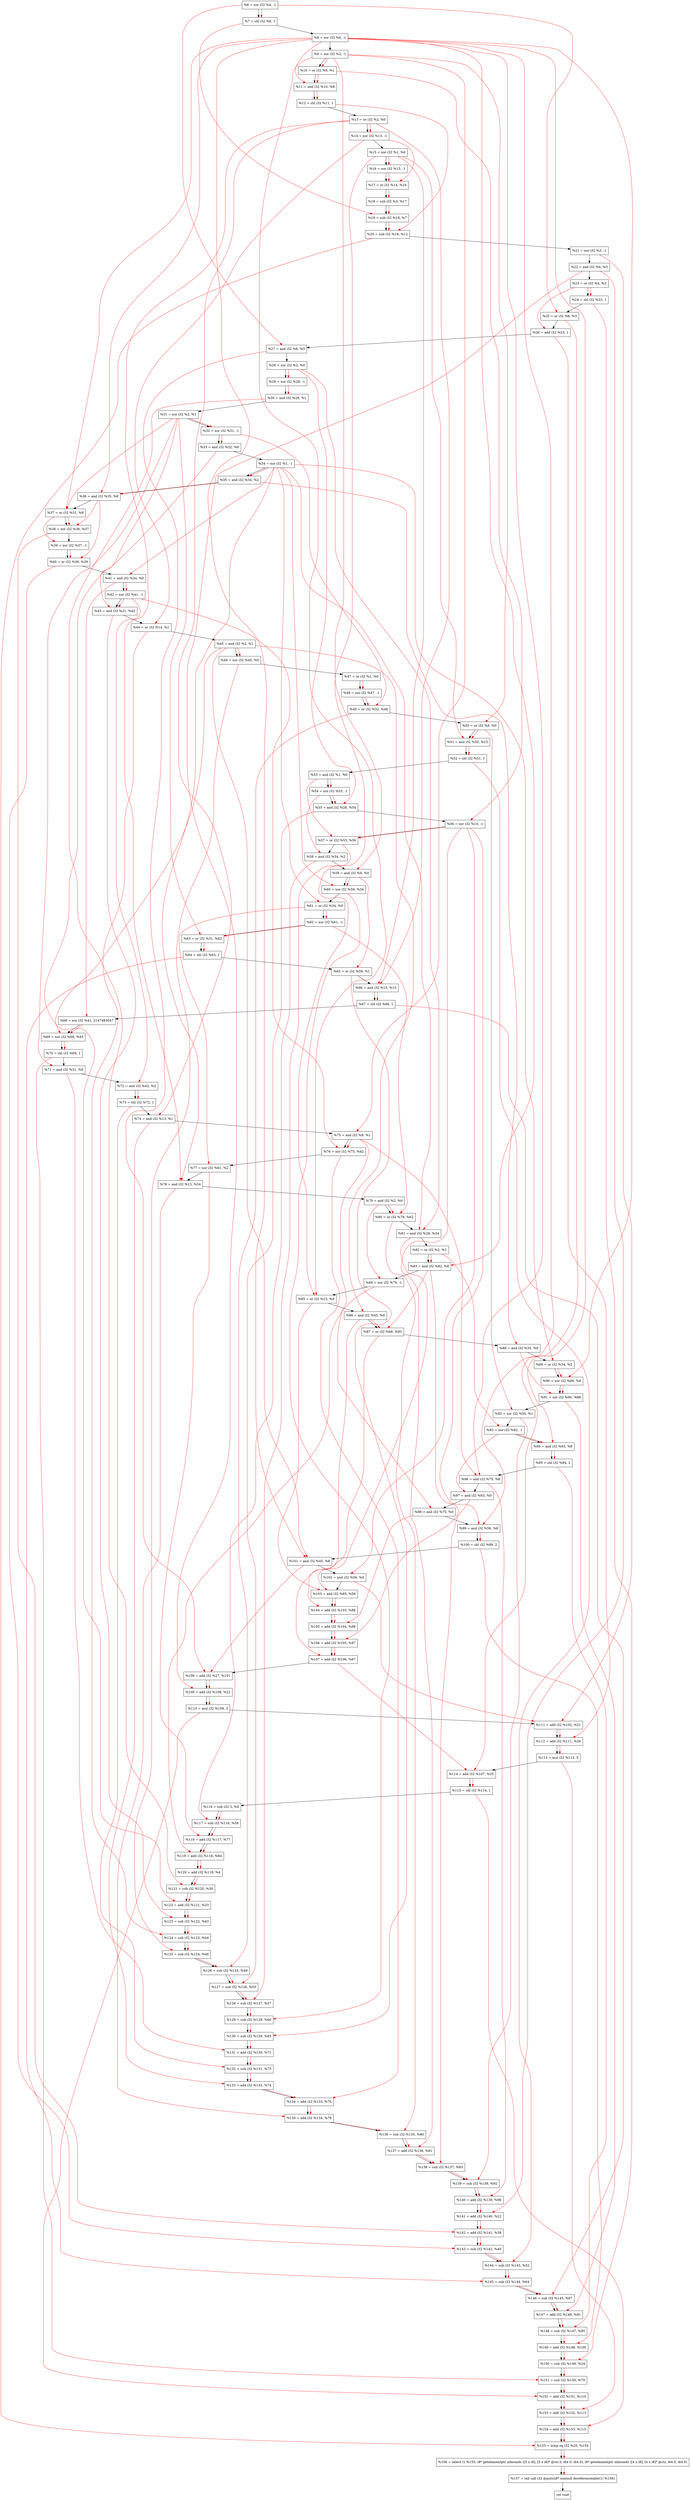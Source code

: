 digraph "DFG for'crackme' function" {
	Node0x1e2b8b0[shape=record, label="  %6 = xor i32 %4, -1"];
	Node0x1e2b950[shape=record, label="  %7 = shl i32 %6, 1"];
	Node0x1e2b9c0[shape=record, label="  %8 = xor i32 %0, -1"];
	Node0x1e2ba30[shape=record, label="  %9 = xor i32 %2, -1"];
	Node0x1e2baa0[shape=record, label="  %10 = or i32 %9, %1"];
	Node0x1e2bb10[shape=record, label="  %11 = and i32 %10, %8"];
	Node0x1e2bb80[shape=record, label="  %12 = shl i32 %11, 1"];
	Node0x1e2bbf0[shape=record, label="  %13 = or i32 %2, %0"];
	Node0x1e2bc60[shape=record, label="  %14 = xor i32 %13, -1"];
	Node0x1e2bcd0[shape=record, label="  %15 = xor i32 %1, %0"];
	Node0x1e2bd40[shape=record, label="  %16 = xor i32 %15, -1"];
	Node0x1e2bdb0[shape=record, label="  %17 = or i32 %14, %16"];
	Node0x1e2be20[shape=record, label="  %18 = sub i32 %3, %17"];
	Node0x1e2be90[shape=record, label="  %19 = sub i32 %18, %7"];
	Node0x1e2bf00[shape=record, label="  %20 = sub i32 %19, %12"];
	Node0x1e2bf70[shape=record, label="  %21 = xor i32 %3, -1"];
	Node0x1e2bfe0[shape=record, label="  %22 = and i32 %4, %3"];
	Node0x1e2c050[shape=record, label="  %23 = or i32 %4, %3"];
	Node0x1e2c0c0[shape=record, label="  %24 = shl i32 %23, 1"];
	Node0x1e2c130[shape=record, label="  %25 = or i32 %6, %3"];
	Node0x1e2c1a0[shape=record, label="  %26 = add i32 %23, 1"];
	Node0x1e2c210[shape=record, label="  %27 = and i32 %6, %3"];
	Node0x1e2c280[shape=record, label="  %28 = xor i32 %2, %0"];
	Node0x1e2c2f0[shape=record, label="  %29 = xor i32 %28, -1"];
	Node0x1e2c360[shape=record, label="  %30 = and i32 %29, %1"];
	Node0x1e2c3d0[shape=record, label="  %31 = xor i32 %2, %1"];
	Node0x1e2c440[shape=record, label="  %32 = xor i32 %31, -1"];
	Node0x1e2c6c0[shape=record, label="  %33 = and i32 %32, %0"];
	Node0x1e2c730[shape=record, label="  %34 = xor i32 %1, -1"];
	Node0x1e2c7a0[shape=record, label="  %35 = and i32 %34, %2"];
	Node0x1e2c810[shape=record, label="  %36 = and i32 %35, %8"];
	Node0x1e2c880[shape=record, label="  %37 = or i32 %31, %8"];
	Node0x1e2c8f0[shape=record, label="  %38 = xor i32 %36, %37"];
	Node0x1e2c960[shape=record, label="  %39 = xor i32 %37, -1"];
	Node0x1e2c9d0[shape=record, label="  %40 = or i32 %36, %39"];
	Node0x1e2ca40[shape=record, label="  %41 = and i32 %34, %0"];
	Node0x1e2cab0[shape=record, label="  %42 = xor i32 %41, -1"];
	Node0x1e2cb20[shape=record, label="  %43 = and i32 %31, %42"];
	Node0x1e2cb90[shape=record, label="  %44 = or i32 %14, %1"];
	Node0x1e2cc00[shape=record, label="  %45 = and i32 %2, %1"];
	Node0x1e2cc70[shape=record, label="  %46 = xor i32 %45, %0"];
	Node0x1e2cce0[shape=record, label="  %47 = or i32 %1, %0"];
	Node0x1e2cd50[shape=record, label="  %48 = xor i32 %47, -1"];
	Node0x1e2cdc0[shape=record, label="  %49 = or i32 %32, %48"];
	Node0x1e2ce30[shape=record, label="  %50 = or i32 %9, %0"];
	Node0x1e2cea0[shape=record, label="  %51 = and i32 %50, %15"];
	Node0x1e2cf10[shape=record, label="  %52 = shl i32 %51, 1"];
	Node0x1e2cf80[shape=record, label="  %53 = and i32 %1, %0"];
	Node0x1e2cff0[shape=record, label="  %54 = xor i32 %53, -1"];
	Node0x1e2d060[shape=record, label="  %55 = and i32 %28, %54"];
	Node0x1e2d0d0[shape=record, label="  %56 = xor i32 %10, -1"];
	Node0x1e2d140[shape=record, label="  %57 = or i32 %53, %56"];
	Node0x1e2d1b0[shape=record, label="  %58 = and i32 %54, %2"];
	Node0x1e2d220[shape=record, label="  %59 = and i32 %9, %0"];
	Node0x1e2d290[shape=record, label="  %60 = xor i32 %59, %34"];
	Node0x1e2d300[shape=record, label="  %61 = or i32 %34, %0"];
	Node0x1e2d370[shape=record, label="  %62 = xor i32 %61, -1"];
	Node0x1e2d3e0[shape=record, label="  %63 = or i32 %31, %62"];
	Node0x1e2d450[shape=record, label="  %64 = shl i32 %63, 1"];
	Node0x1e2d8d0[shape=record, label="  %65 = or i32 %59, %1"];
	Node0x1e2d940[shape=record, label="  %66 = and i32 %13, %15"];
	Node0x1e2d9b0[shape=record, label="  %67 = shl i32 %66, 1"];
	Node0x1e2da50[shape=record, label="  %68 = xor i32 %41, 2147483647"];
	Node0x1e2dac0[shape=record, label="  %69 = xor i32 %68, %45"];
	Node0x1e2db30[shape=record, label="  %70 = shl i32 %69, 1"];
	Node0x1e2dba0[shape=record, label="  %71 = and i32 %31, %0"];
	Node0x1e2dc10[shape=record, label="  %72 = and i32 %42, %2"];
	Node0x1e2dc80[shape=record, label="  %73 = shl i32 %72, 1"];
	Node0x1e2dcf0[shape=record, label="  %74 = and i32 %13, %1"];
	Node0x1e2dd60[shape=record, label="  %75 = and i32 %9, %1"];
	Node0x1e2ddd0[shape=record, label="  %76 = xor i32 %75, %42"];
	Node0x1e2de40[shape=record, label="  %77 = xor i32 %61, %2"];
	Node0x1e2deb0[shape=record, label="  %78 = and i32 %13, %34"];
	Node0x1e2df20[shape=record, label="  %79 = and i32 %2, %0"];
	Node0x1e2df90[shape=record, label="  %80 = or i32 %79, %62"];
	Node0x1e2e000[shape=record, label="  %81 = and i32 %28, %34"];
	Node0x1e2e070[shape=record, label="  %82 = or i32 %2, %1"];
	Node0x1e2e0e0[shape=record, label="  %83 = and i32 %82, %8"];
	Node0x1e2e150[shape=record, label="  %84 = xor i32 %79, -1"];
	Node0x1e2e1c0[shape=record, label="  %85 = or i32 %15, %9"];
	Node0x1e2e230[shape=record, label="  %86 = and i32 %45, %0"];
	Node0x1e2e2a0[shape=record, label="  %87 = or i32 %86, %83"];
	Node0x1e2e310[shape=record, label="  %88 = and i32 %35, %0"];
	Node0x1e2e380[shape=record, label="  %89 = or i32 %34, %2"];
	Node0x1e2e3f0[shape=record, label="  %90 = xor i32 %89, %8"];
	Node0x1e2e460[shape=record, label="  %91 = xor i32 %90, %88"];
	Node0x1e2e4d0[shape=record, label="  %92 = xor i32 %50, %1"];
	Node0x1e2e540[shape=record, label="  %93 = xor i32 %82, -1"];
	Node0x1e2e5b0[shape=record, label="  %94 = and i32 %93, %8"];
	Node0x1e2e650[shape=record, label="  %95 = shl i32 %94, 2"];
	Node0x1e2e6c0[shape=record, label="  %96 = and i32 %75, %8"];
	Node0x1e2e730[shape=record, label="  %97 = and i32 %93, %0"];
	Node0x1e2e7a0[shape=record, label="  %98 = and i32 %75, %0"];
	Node0x1e2e810[shape=record, label="  %99 = and i32 %56, %8"];
	Node0x1e2e880[shape=record, label="  %100 = shl i32 %99, 2"];
	Node0x1e2e8f0[shape=record, label="  %101 = and i32 %45, %8"];
	Node0x1e2e960[shape=record, label="  %102 = and i32 %56, %0"];
	Node0x1e2e9d0[shape=record, label="  %103 = add i32 %85, %56"];
	Node0x1e2ea40[shape=record, label="  %104 = add i32 %103, %86"];
	Node0x1e2eab0[shape=record, label="  %105 = add i32 %104, %98"];
	Node0x1e2eb20[shape=record, label="  %106 = add i32 %105, %97"];
	Node0x1e2eb90[shape=record, label="  %107 = add i32 %106, %87"];
	Node0x1e2ec00[shape=record, label="  %108 = add i32 %27, %101"];
	Node0x1e2ec70[shape=record, label="  %109 = add i32 %108, %22"];
	Node0x1e2ed10[shape=record, label="  %110 = mul i32 %109, 3"];
	Node0x1e2ed80[shape=record, label="  %111 = add i32 %102, %21"];
	Node0x1e2edf0[shape=record, label="  %112 = add i32 %111, %26"];
	Node0x1e2ee90[shape=record, label="  %113 = mul i32 %112, 5"];
	Node0x1e2ef00[shape=record, label="  %114 = add i32 %107, %25"];
	Node0x1e2ef70[shape=record, label="  %115 = shl i32 %114, 1"];
	Node0x1e2efe0[shape=record, label="  %116 = sub i32 3, %0"];
	Node0x1e2f050[shape=record, label="  %117 = sub i32 %116, %58"];
	Node0x1e2f0c0[shape=record, label="  %118 = add i32 %117, %77"];
	Node0x1e2f130[shape=record, label="  %119 = add i32 %118, %84"];
	Node0x1e2f1a0[shape=record, label="  %120 = add i32 %119, %4"];
	Node0x1e2f210[shape=record, label="  %121 = sub i32 %120, %30"];
	Node0x1e2f280[shape=record, label="  %122 = add i32 %121, %33"];
	Node0x1e2f2f0[shape=record, label="  %123 = sub i32 %122, %43"];
	Node0x1e2f360[shape=record, label="  %124 = sub i32 %123, %44"];
	Node0x1e2f3d0[shape=record, label="  %125 = sub i32 %124, %46"];
	Node0x1e2f440[shape=record, label="  %126 = sub i32 %125, %49"];
	Node0x1e2f4b0[shape=record, label="  %127 = sub i32 %126, %55"];
	Node0x1e2f520[shape=record, label="  %128 = sub i32 %127, %57"];
	Node0x1e2fda0[shape=record, label="  %129 = sub i32 %128, %60"];
	Node0x1e2fe10[shape=record, label="  %130 = sub i32 %129, %65"];
	Node0x1e2fe80[shape=record, label="  %131 = add i32 %130, %71"];
	Node0x1e2fef0[shape=record, label="  %132 = sub i32 %131, %73"];
	Node0x1e2ff60[shape=record, label="  %133 = add i32 %132, %74"];
	Node0x1e2ffd0[shape=record, label="  %134 = add i32 %133, %76"];
	Node0x1e30040[shape=record, label="  %135 = add i32 %134, %78"];
	Node0x1e300b0[shape=record, label="  %136 = sub i32 %135, %80"];
	Node0x1e30120[shape=record, label="  %137 = add i32 %136, %81"];
	Node0x1e30190[shape=record, label="  %138 = sub i32 %137, %83"];
	Node0x1e30200[shape=record, label="  %139 = sub i32 %138, %92"];
	Node0x1e30270[shape=record, label="  %140 = add i32 %139, %96"];
	Node0x1e302e0[shape=record, label="  %141 = add i32 %140, %22"];
	Node0x1e30350[shape=record, label="  %142 = add i32 %141, %38"];
	Node0x1e303c0[shape=record, label="  %143 = sub i32 %142, %40"];
	Node0x1e30430[shape=record, label="  %144 = sub i32 %143, %52"];
	Node0x1e304a0[shape=record, label="  %145 = sub i32 %144, %64"];
	Node0x1e30510[shape=record, label="  %146 = sub i32 %145, %67"];
	Node0x1e30580[shape=record, label="  %147 = add i32 %146, %91"];
	Node0x1e305f0[shape=record, label="  %148 = sub i32 %147, %95"];
	Node0x1e30660[shape=record, label="  %149 = add i32 %148, %100"];
	Node0x1e306d0[shape=record, label="  %150 = sub i32 %149, %24"];
	Node0x1e30740[shape=record, label="  %151 = sub i32 %150, %70"];
	Node0x1e307b0[shape=record, label="  %152 = add i32 %151, %110"];
	Node0x1e30820[shape=record, label="  %153 = add i32 %152, %113"];
	Node0x1e30890[shape=record, label="  %154 = add i32 %153, %115"];
	Node0x1e30900[shape=record, label="  %155 = icmp eq i32 %20, %154"];
	Node0x1dcb268[shape=record, label="  %156 = select i1 %155, i8* getelementptr inbounds ([5 x i8], [5 x i8]* @str.3, i64 0, i64 0), i8* getelementptr inbounds ([4 x i8], [4 x i8]* @str, i64 0, i64 0)"];
	Node0x1e30b90[shape=record, label="  %157 = tail call i32 @puts(i8* nonnull dereferenceable(1) %156)"];
	Node0x1e30be0[shape=record, label="  ret void"];
	Node0x1e2b8b0 -> Node0x1e2b950;
	Node0x1e2b950 -> Node0x1e2b9c0;
	Node0x1e2b9c0 -> Node0x1e2ba30;
	Node0x1e2ba30 -> Node0x1e2baa0;
	Node0x1e2baa0 -> Node0x1e2bb10;
	Node0x1e2bb10 -> Node0x1e2bb80;
	Node0x1e2bb80 -> Node0x1e2bbf0;
	Node0x1e2bbf0 -> Node0x1e2bc60;
	Node0x1e2bc60 -> Node0x1e2bcd0;
	Node0x1e2bcd0 -> Node0x1e2bd40;
	Node0x1e2bd40 -> Node0x1e2bdb0;
	Node0x1e2bdb0 -> Node0x1e2be20;
	Node0x1e2be20 -> Node0x1e2be90;
	Node0x1e2be90 -> Node0x1e2bf00;
	Node0x1e2bf00 -> Node0x1e2bf70;
	Node0x1e2bf70 -> Node0x1e2bfe0;
	Node0x1e2bfe0 -> Node0x1e2c050;
	Node0x1e2c050 -> Node0x1e2c0c0;
	Node0x1e2c0c0 -> Node0x1e2c130;
	Node0x1e2c130 -> Node0x1e2c1a0;
	Node0x1e2c1a0 -> Node0x1e2c210;
	Node0x1e2c210 -> Node0x1e2c280;
	Node0x1e2c280 -> Node0x1e2c2f0;
	Node0x1e2c2f0 -> Node0x1e2c360;
	Node0x1e2c360 -> Node0x1e2c3d0;
	Node0x1e2c3d0 -> Node0x1e2c440;
	Node0x1e2c440 -> Node0x1e2c6c0;
	Node0x1e2c6c0 -> Node0x1e2c730;
	Node0x1e2c730 -> Node0x1e2c7a0;
	Node0x1e2c7a0 -> Node0x1e2c810;
	Node0x1e2c810 -> Node0x1e2c880;
	Node0x1e2c880 -> Node0x1e2c8f0;
	Node0x1e2c8f0 -> Node0x1e2c960;
	Node0x1e2c960 -> Node0x1e2c9d0;
	Node0x1e2c9d0 -> Node0x1e2ca40;
	Node0x1e2ca40 -> Node0x1e2cab0;
	Node0x1e2cab0 -> Node0x1e2cb20;
	Node0x1e2cb20 -> Node0x1e2cb90;
	Node0x1e2cb90 -> Node0x1e2cc00;
	Node0x1e2cc00 -> Node0x1e2cc70;
	Node0x1e2cc70 -> Node0x1e2cce0;
	Node0x1e2cce0 -> Node0x1e2cd50;
	Node0x1e2cd50 -> Node0x1e2cdc0;
	Node0x1e2cdc0 -> Node0x1e2ce30;
	Node0x1e2ce30 -> Node0x1e2cea0;
	Node0x1e2cea0 -> Node0x1e2cf10;
	Node0x1e2cf10 -> Node0x1e2cf80;
	Node0x1e2cf80 -> Node0x1e2cff0;
	Node0x1e2cff0 -> Node0x1e2d060;
	Node0x1e2d060 -> Node0x1e2d0d0;
	Node0x1e2d0d0 -> Node0x1e2d140;
	Node0x1e2d140 -> Node0x1e2d1b0;
	Node0x1e2d1b0 -> Node0x1e2d220;
	Node0x1e2d220 -> Node0x1e2d290;
	Node0x1e2d290 -> Node0x1e2d300;
	Node0x1e2d300 -> Node0x1e2d370;
	Node0x1e2d370 -> Node0x1e2d3e0;
	Node0x1e2d3e0 -> Node0x1e2d450;
	Node0x1e2d450 -> Node0x1e2d8d0;
	Node0x1e2d8d0 -> Node0x1e2d940;
	Node0x1e2d940 -> Node0x1e2d9b0;
	Node0x1e2d9b0 -> Node0x1e2da50;
	Node0x1e2da50 -> Node0x1e2dac0;
	Node0x1e2dac0 -> Node0x1e2db30;
	Node0x1e2db30 -> Node0x1e2dba0;
	Node0x1e2dba0 -> Node0x1e2dc10;
	Node0x1e2dc10 -> Node0x1e2dc80;
	Node0x1e2dc80 -> Node0x1e2dcf0;
	Node0x1e2dcf0 -> Node0x1e2dd60;
	Node0x1e2dd60 -> Node0x1e2ddd0;
	Node0x1e2ddd0 -> Node0x1e2de40;
	Node0x1e2de40 -> Node0x1e2deb0;
	Node0x1e2deb0 -> Node0x1e2df20;
	Node0x1e2df20 -> Node0x1e2df90;
	Node0x1e2df90 -> Node0x1e2e000;
	Node0x1e2e000 -> Node0x1e2e070;
	Node0x1e2e070 -> Node0x1e2e0e0;
	Node0x1e2e0e0 -> Node0x1e2e150;
	Node0x1e2e150 -> Node0x1e2e1c0;
	Node0x1e2e1c0 -> Node0x1e2e230;
	Node0x1e2e230 -> Node0x1e2e2a0;
	Node0x1e2e2a0 -> Node0x1e2e310;
	Node0x1e2e310 -> Node0x1e2e380;
	Node0x1e2e380 -> Node0x1e2e3f0;
	Node0x1e2e3f0 -> Node0x1e2e460;
	Node0x1e2e460 -> Node0x1e2e4d0;
	Node0x1e2e4d0 -> Node0x1e2e540;
	Node0x1e2e540 -> Node0x1e2e5b0;
	Node0x1e2e5b0 -> Node0x1e2e650;
	Node0x1e2e650 -> Node0x1e2e6c0;
	Node0x1e2e6c0 -> Node0x1e2e730;
	Node0x1e2e730 -> Node0x1e2e7a0;
	Node0x1e2e7a0 -> Node0x1e2e810;
	Node0x1e2e810 -> Node0x1e2e880;
	Node0x1e2e880 -> Node0x1e2e8f0;
	Node0x1e2e8f0 -> Node0x1e2e960;
	Node0x1e2e960 -> Node0x1e2e9d0;
	Node0x1e2e9d0 -> Node0x1e2ea40;
	Node0x1e2ea40 -> Node0x1e2eab0;
	Node0x1e2eab0 -> Node0x1e2eb20;
	Node0x1e2eb20 -> Node0x1e2eb90;
	Node0x1e2eb90 -> Node0x1e2ec00;
	Node0x1e2ec00 -> Node0x1e2ec70;
	Node0x1e2ec70 -> Node0x1e2ed10;
	Node0x1e2ed10 -> Node0x1e2ed80;
	Node0x1e2ed80 -> Node0x1e2edf0;
	Node0x1e2edf0 -> Node0x1e2ee90;
	Node0x1e2ee90 -> Node0x1e2ef00;
	Node0x1e2ef00 -> Node0x1e2ef70;
	Node0x1e2ef70 -> Node0x1e2efe0;
	Node0x1e2efe0 -> Node0x1e2f050;
	Node0x1e2f050 -> Node0x1e2f0c0;
	Node0x1e2f0c0 -> Node0x1e2f130;
	Node0x1e2f130 -> Node0x1e2f1a0;
	Node0x1e2f1a0 -> Node0x1e2f210;
	Node0x1e2f210 -> Node0x1e2f280;
	Node0x1e2f280 -> Node0x1e2f2f0;
	Node0x1e2f2f0 -> Node0x1e2f360;
	Node0x1e2f360 -> Node0x1e2f3d0;
	Node0x1e2f3d0 -> Node0x1e2f440;
	Node0x1e2f440 -> Node0x1e2f4b0;
	Node0x1e2f4b0 -> Node0x1e2f520;
	Node0x1e2f520 -> Node0x1e2fda0;
	Node0x1e2fda0 -> Node0x1e2fe10;
	Node0x1e2fe10 -> Node0x1e2fe80;
	Node0x1e2fe80 -> Node0x1e2fef0;
	Node0x1e2fef0 -> Node0x1e2ff60;
	Node0x1e2ff60 -> Node0x1e2ffd0;
	Node0x1e2ffd0 -> Node0x1e30040;
	Node0x1e30040 -> Node0x1e300b0;
	Node0x1e300b0 -> Node0x1e30120;
	Node0x1e30120 -> Node0x1e30190;
	Node0x1e30190 -> Node0x1e30200;
	Node0x1e30200 -> Node0x1e30270;
	Node0x1e30270 -> Node0x1e302e0;
	Node0x1e302e0 -> Node0x1e30350;
	Node0x1e30350 -> Node0x1e303c0;
	Node0x1e303c0 -> Node0x1e30430;
	Node0x1e30430 -> Node0x1e304a0;
	Node0x1e304a0 -> Node0x1e30510;
	Node0x1e30510 -> Node0x1e30580;
	Node0x1e30580 -> Node0x1e305f0;
	Node0x1e305f0 -> Node0x1e30660;
	Node0x1e30660 -> Node0x1e306d0;
	Node0x1e306d0 -> Node0x1e30740;
	Node0x1e30740 -> Node0x1e307b0;
	Node0x1e307b0 -> Node0x1e30820;
	Node0x1e30820 -> Node0x1e30890;
	Node0x1e30890 -> Node0x1e30900;
	Node0x1e30900 -> Node0x1dcb268;
	Node0x1dcb268 -> Node0x1e30b90;
	Node0x1e30b90 -> Node0x1e30be0;
edge [color=red]
	Node0x1e2b8b0 -> Node0x1e2b950;
	Node0x1e2ba30 -> Node0x1e2baa0;
	Node0x1e2baa0 -> Node0x1e2bb10;
	Node0x1e2b9c0 -> Node0x1e2bb10;
	Node0x1e2bb10 -> Node0x1e2bb80;
	Node0x1e2bbf0 -> Node0x1e2bc60;
	Node0x1e2bcd0 -> Node0x1e2bd40;
	Node0x1e2bc60 -> Node0x1e2bdb0;
	Node0x1e2bd40 -> Node0x1e2bdb0;
	Node0x1e2bdb0 -> Node0x1e2be20;
	Node0x1e2be20 -> Node0x1e2be90;
	Node0x1e2b950 -> Node0x1e2be90;
	Node0x1e2be90 -> Node0x1e2bf00;
	Node0x1e2bb80 -> Node0x1e2bf00;
	Node0x1e2c050 -> Node0x1e2c0c0;
	Node0x1e2b8b0 -> Node0x1e2c130;
	Node0x1e2c050 -> Node0x1e2c1a0;
	Node0x1e2b8b0 -> Node0x1e2c210;
	Node0x1e2c280 -> Node0x1e2c2f0;
	Node0x1e2c2f0 -> Node0x1e2c360;
	Node0x1e2c3d0 -> Node0x1e2c440;
	Node0x1e2c440 -> Node0x1e2c6c0;
	Node0x1e2c730 -> Node0x1e2c7a0;
	Node0x1e2c7a0 -> Node0x1e2c810;
	Node0x1e2b9c0 -> Node0x1e2c810;
	Node0x1e2c3d0 -> Node0x1e2c880;
	Node0x1e2b9c0 -> Node0x1e2c880;
	Node0x1e2c810 -> Node0x1e2c8f0;
	Node0x1e2c880 -> Node0x1e2c8f0;
	Node0x1e2c880 -> Node0x1e2c960;
	Node0x1e2c810 -> Node0x1e2c9d0;
	Node0x1e2c960 -> Node0x1e2c9d0;
	Node0x1e2c730 -> Node0x1e2ca40;
	Node0x1e2ca40 -> Node0x1e2cab0;
	Node0x1e2c3d0 -> Node0x1e2cb20;
	Node0x1e2cab0 -> Node0x1e2cb20;
	Node0x1e2bc60 -> Node0x1e2cb90;
	Node0x1e2cc00 -> Node0x1e2cc70;
	Node0x1e2cce0 -> Node0x1e2cd50;
	Node0x1e2c440 -> Node0x1e2cdc0;
	Node0x1e2cd50 -> Node0x1e2cdc0;
	Node0x1e2ba30 -> Node0x1e2ce30;
	Node0x1e2ce30 -> Node0x1e2cea0;
	Node0x1e2bcd0 -> Node0x1e2cea0;
	Node0x1e2cea0 -> Node0x1e2cf10;
	Node0x1e2cf80 -> Node0x1e2cff0;
	Node0x1e2c280 -> Node0x1e2d060;
	Node0x1e2cff0 -> Node0x1e2d060;
	Node0x1e2baa0 -> Node0x1e2d0d0;
	Node0x1e2cf80 -> Node0x1e2d140;
	Node0x1e2d0d0 -> Node0x1e2d140;
	Node0x1e2cff0 -> Node0x1e2d1b0;
	Node0x1e2ba30 -> Node0x1e2d220;
	Node0x1e2d220 -> Node0x1e2d290;
	Node0x1e2c730 -> Node0x1e2d290;
	Node0x1e2c730 -> Node0x1e2d300;
	Node0x1e2d300 -> Node0x1e2d370;
	Node0x1e2c3d0 -> Node0x1e2d3e0;
	Node0x1e2d370 -> Node0x1e2d3e0;
	Node0x1e2d3e0 -> Node0x1e2d450;
	Node0x1e2d220 -> Node0x1e2d8d0;
	Node0x1e2bbf0 -> Node0x1e2d940;
	Node0x1e2bcd0 -> Node0x1e2d940;
	Node0x1e2d940 -> Node0x1e2d9b0;
	Node0x1e2ca40 -> Node0x1e2da50;
	Node0x1e2da50 -> Node0x1e2dac0;
	Node0x1e2cc00 -> Node0x1e2dac0;
	Node0x1e2dac0 -> Node0x1e2db30;
	Node0x1e2c3d0 -> Node0x1e2dba0;
	Node0x1e2cab0 -> Node0x1e2dc10;
	Node0x1e2dc10 -> Node0x1e2dc80;
	Node0x1e2bbf0 -> Node0x1e2dcf0;
	Node0x1e2ba30 -> Node0x1e2dd60;
	Node0x1e2dd60 -> Node0x1e2ddd0;
	Node0x1e2cab0 -> Node0x1e2ddd0;
	Node0x1e2d300 -> Node0x1e2de40;
	Node0x1e2bbf0 -> Node0x1e2deb0;
	Node0x1e2c730 -> Node0x1e2deb0;
	Node0x1e2df20 -> Node0x1e2df90;
	Node0x1e2d370 -> Node0x1e2df90;
	Node0x1e2c280 -> Node0x1e2e000;
	Node0x1e2c730 -> Node0x1e2e000;
	Node0x1e2e070 -> Node0x1e2e0e0;
	Node0x1e2b9c0 -> Node0x1e2e0e0;
	Node0x1e2df20 -> Node0x1e2e150;
	Node0x1e2bcd0 -> Node0x1e2e1c0;
	Node0x1e2ba30 -> Node0x1e2e1c0;
	Node0x1e2cc00 -> Node0x1e2e230;
	Node0x1e2e230 -> Node0x1e2e2a0;
	Node0x1e2e0e0 -> Node0x1e2e2a0;
	Node0x1e2c7a0 -> Node0x1e2e310;
	Node0x1e2c730 -> Node0x1e2e380;
	Node0x1e2e380 -> Node0x1e2e3f0;
	Node0x1e2b9c0 -> Node0x1e2e3f0;
	Node0x1e2e3f0 -> Node0x1e2e460;
	Node0x1e2e310 -> Node0x1e2e460;
	Node0x1e2ce30 -> Node0x1e2e4d0;
	Node0x1e2e070 -> Node0x1e2e540;
	Node0x1e2e540 -> Node0x1e2e5b0;
	Node0x1e2b9c0 -> Node0x1e2e5b0;
	Node0x1e2e5b0 -> Node0x1e2e650;
	Node0x1e2dd60 -> Node0x1e2e6c0;
	Node0x1e2b9c0 -> Node0x1e2e6c0;
	Node0x1e2e540 -> Node0x1e2e730;
	Node0x1e2dd60 -> Node0x1e2e7a0;
	Node0x1e2d0d0 -> Node0x1e2e810;
	Node0x1e2b9c0 -> Node0x1e2e810;
	Node0x1e2e810 -> Node0x1e2e880;
	Node0x1e2cc00 -> Node0x1e2e8f0;
	Node0x1e2b9c0 -> Node0x1e2e8f0;
	Node0x1e2d0d0 -> Node0x1e2e960;
	Node0x1e2e1c0 -> Node0x1e2e9d0;
	Node0x1e2d0d0 -> Node0x1e2e9d0;
	Node0x1e2e9d0 -> Node0x1e2ea40;
	Node0x1e2e230 -> Node0x1e2ea40;
	Node0x1e2ea40 -> Node0x1e2eab0;
	Node0x1e2e7a0 -> Node0x1e2eab0;
	Node0x1e2eab0 -> Node0x1e2eb20;
	Node0x1e2e730 -> Node0x1e2eb20;
	Node0x1e2eb20 -> Node0x1e2eb90;
	Node0x1e2e2a0 -> Node0x1e2eb90;
	Node0x1e2c210 -> Node0x1e2ec00;
	Node0x1e2e8f0 -> Node0x1e2ec00;
	Node0x1e2ec00 -> Node0x1e2ec70;
	Node0x1e2bfe0 -> Node0x1e2ec70;
	Node0x1e2ec70 -> Node0x1e2ed10;
	Node0x1e2e960 -> Node0x1e2ed80;
	Node0x1e2bf70 -> Node0x1e2ed80;
	Node0x1e2ed80 -> Node0x1e2edf0;
	Node0x1e2c1a0 -> Node0x1e2edf0;
	Node0x1e2edf0 -> Node0x1e2ee90;
	Node0x1e2eb90 -> Node0x1e2ef00;
	Node0x1e2c130 -> Node0x1e2ef00;
	Node0x1e2ef00 -> Node0x1e2ef70;
	Node0x1e2efe0 -> Node0x1e2f050;
	Node0x1e2d1b0 -> Node0x1e2f050;
	Node0x1e2f050 -> Node0x1e2f0c0;
	Node0x1e2de40 -> Node0x1e2f0c0;
	Node0x1e2f0c0 -> Node0x1e2f130;
	Node0x1e2e150 -> Node0x1e2f130;
	Node0x1e2f130 -> Node0x1e2f1a0;
	Node0x1e2f1a0 -> Node0x1e2f210;
	Node0x1e2c360 -> Node0x1e2f210;
	Node0x1e2f210 -> Node0x1e2f280;
	Node0x1e2c6c0 -> Node0x1e2f280;
	Node0x1e2f280 -> Node0x1e2f2f0;
	Node0x1e2cb20 -> Node0x1e2f2f0;
	Node0x1e2f2f0 -> Node0x1e2f360;
	Node0x1e2cb90 -> Node0x1e2f360;
	Node0x1e2f360 -> Node0x1e2f3d0;
	Node0x1e2cc70 -> Node0x1e2f3d0;
	Node0x1e2f3d0 -> Node0x1e2f440;
	Node0x1e2cdc0 -> Node0x1e2f440;
	Node0x1e2f440 -> Node0x1e2f4b0;
	Node0x1e2d060 -> Node0x1e2f4b0;
	Node0x1e2f4b0 -> Node0x1e2f520;
	Node0x1e2d140 -> Node0x1e2f520;
	Node0x1e2f520 -> Node0x1e2fda0;
	Node0x1e2d290 -> Node0x1e2fda0;
	Node0x1e2fda0 -> Node0x1e2fe10;
	Node0x1e2d8d0 -> Node0x1e2fe10;
	Node0x1e2fe10 -> Node0x1e2fe80;
	Node0x1e2dba0 -> Node0x1e2fe80;
	Node0x1e2fe80 -> Node0x1e2fef0;
	Node0x1e2dc80 -> Node0x1e2fef0;
	Node0x1e2fef0 -> Node0x1e2ff60;
	Node0x1e2dcf0 -> Node0x1e2ff60;
	Node0x1e2ff60 -> Node0x1e2ffd0;
	Node0x1e2ddd0 -> Node0x1e2ffd0;
	Node0x1e2ffd0 -> Node0x1e30040;
	Node0x1e2deb0 -> Node0x1e30040;
	Node0x1e30040 -> Node0x1e300b0;
	Node0x1e2df90 -> Node0x1e300b0;
	Node0x1e300b0 -> Node0x1e30120;
	Node0x1e2e000 -> Node0x1e30120;
	Node0x1e30120 -> Node0x1e30190;
	Node0x1e2e0e0 -> Node0x1e30190;
	Node0x1e30190 -> Node0x1e30200;
	Node0x1e2e4d0 -> Node0x1e30200;
	Node0x1e30200 -> Node0x1e30270;
	Node0x1e2e6c0 -> Node0x1e30270;
	Node0x1e30270 -> Node0x1e302e0;
	Node0x1e2bfe0 -> Node0x1e302e0;
	Node0x1e302e0 -> Node0x1e30350;
	Node0x1e2c8f0 -> Node0x1e30350;
	Node0x1e30350 -> Node0x1e303c0;
	Node0x1e2c9d0 -> Node0x1e303c0;
	Node0x1e303c0 -> Node0x1e30430;
	Node0x1e2cf10 -> Node0x1e30430;
	Node0x1e30430 -> Node0x1e304a0;
	Node0x1e2d450 -> Node0x1e304a0;
	Node0x1e304a0 -> Node0x1e30510;
	Node0x1e2d9b0 -> Node0x1e30510;
	Node0x1e30510 -> Node0x1e30580;
	Node0x1e2e460 -> Node0x1e30580;
	Node0x1e30580 -> Node0x1e305f0;
	Node0x1e2e650 -> Node0x1e305f0;
	Node0x1e305f0 -> Node0x1e30660;
	Node0x1e2e880 -> Node0x1e30660;
	Node0x1e30660 -> Node0x1e306d0;
	Node0x1e2c0c0 -> Node0x1e306d0;
	Node0x1e306d0 -> Node0x1e30740;
	Node0x1e2db30 -> Node0x1e30740;
	Node0x1e30740 -> Node0x1e307b0;
	Node0x1e2ed10 -> Node0x1e307b0;
	Node0x1e307b0 -> Node0x1e30820;
	Node0x1e2ee90 -> Node0x1e30820;
	Node0x1e30820 -> Node0x1e30890;
	Node0x1e2ef70 -> Node0x1e30890;
	Node0x1e2bf00 -> Node0x1e30900;
	Node0x1e30890 -> Node0x1e30900;
	Node0x1e30900 -> Node0x1dcb268;
	Node0x1dcb268 -> Node0x1e30b90;
}
